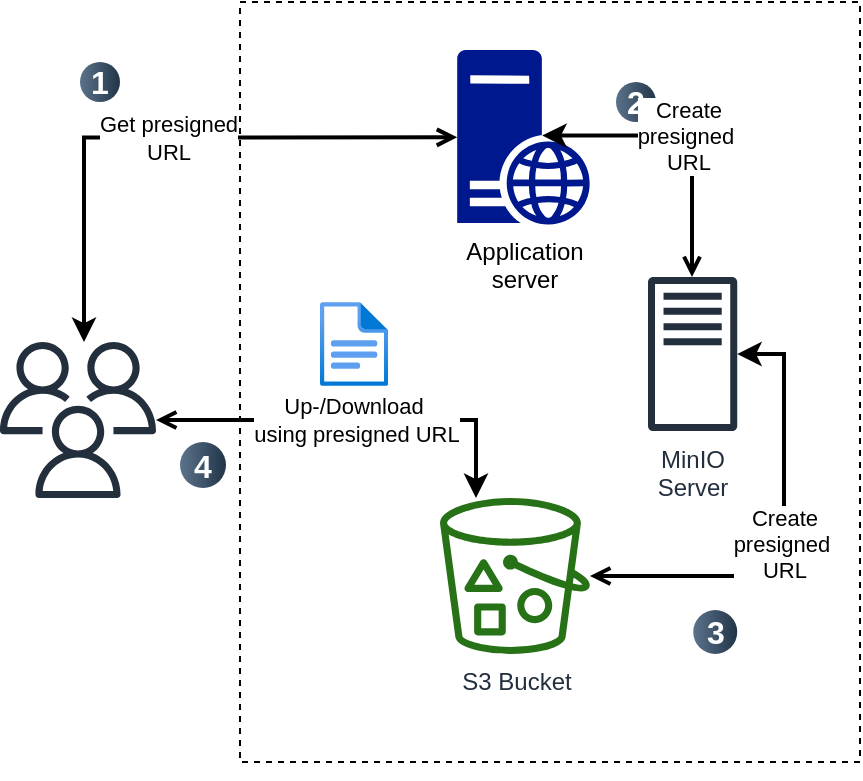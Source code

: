 <mxfile version="25.0.3">
  <diagram id="Ht1M8jgEwFfnCIfOTk4-" name="Page-1">
    <mxGraphModel dx="1382" dy="798" grid="1" gridSize="10" guides="1" tooltips="1" connect="1" arrows="1" fold="1" page="1" pageScale="1" pageWidth="1169" pageHeight="827" math="0" shadow="0">
      <root>
        <mxCell id="0" />
        <mxCell id="1" parent="0" />
        <mxCell id="UEzPUAAOIrF-is8g5C7q-107" value="" style="rounded=0;whiteSpace=wrap;html=1;labelBackgroundColor=none;fillColor=none;dashed=1;container=1;pointerEvents=0;collapsible=0;recursiveResize=0;" parent="1" vertex="1">
          <mxGeometry x="140" width="310" height="380" as="geometry" />
        </mxCell>
        <mxCell id="UEzPUAAOIrF-is8g5C7q-77" value="S3 Bucket" style="outlineConnect=0;fontColor=#232F3E;gradientColor=none;fillColor=#277116;strokeColor=none;dashed=0;verticalLabelPosition=bottom;verticalAlign=top;align=center;html=1;fontSize=12;fontStyle=0;aspect=fixed;pointerEvents=1;shape=mxgraph.aws4.bucket_with_objects;labelBackgroundColor=#ffffff;" parent="UEzPUAAOIrF-is8g5C7q-107" vertex="1">
          <mxGeometry x="100.0" y="248" width="75" height="78" as="geometry" />
        </mxCell>
        <mxCell id="si6G0FfqEptFClFJuE-w-8" value="" style="image;aspect=fixed;html=1;points=[];align=center;fontSize=12;image=img/lib/azure2/general/File.svg;" parent="UEzPUAAOIrF-is8g5C7q-107" vertex="1">
          <mxGeometry x="40" y="150" width="34.11" height="42.04" as="geometry" />
        </mxCell>
        <mxCell id="si6G0FfqEptFClFJuE-w-15" value="2" style="ellipse;whiteSpace=wrap;html=1;aspect=fixed;rotation=0;gradientColor=#223548;strokeColor=none;gradientDirection=east;fillColor=#5b738b;rounded=0;pointerEvents=0;fontFamily=Helvetica;fontSize=16;fontColor=#FFFFFF;spacingTop=4;spacingBottom=4;spacingLeft=4;spacingRight=4;points=[];fontStyle=1" parent="UEzPUAAOIrF-is8g5C7q-107" vertex="1">
          <mxGeometry x="188" y="40" width="20" height="20" as="geometry" />
        </mxCell>
        <mxCell id="si6G0FfqEptFClFJuE-w-17" value="3" style="ellipse;whiteSpace=wrap;html=1;aspect=fixed;rotation=0;gradientColor=#223548;strokeColor=none;gradientDirection=east;fillColor=#5b738b;rounded=0;pointerEvents=0;fontFamily=Helvetica;fontSize=16;fontColor=#FFFFFF;spacingTop=4;spacingBottom=4;spacingLeft=4;spacingRight=4;points=[];fontStyle=1" parent="UEzPUAAOIrF-is8g5C7q-107" vertex="1">
          <mxGeometry x="226.62" y="304" width="22" height="22" as="geometry" />
        </mxCell>
        <mxCell id="IBFdi_uYoTVCP6h0vbiH-4" value="&lt;div&gt;Application&lt;/div&gt;&lt;div&gt;server&lt;br&gt;&lt;/div&gt;" style="sketch=0;aspect=fixed;pointerEvents=1;shadow=0;dashed=0;html=1;strokeColor=none;labelPosition=center;verticalLabelPosition=bottom;verticalAlign=top;align=center;fillColor=#00188D;shape=mxgraph.mscae.enterprise.web_server" vertex="1" parent="UEzPUAAOIrF-is8g5C7q-107">
          <mxGeometry x="108.6" y="24" width="66.4" height="87.37" as="geometry" />
        </mxCell>
        <mxCell id="si6G0FfqEptFClFJuE-w-3" value="&lt;div&gt;MinIO&lt;/div&gt;&lt;div&gt;Server&lt;br&gt;&lt;/div&gt;" style="sketch=0;outlineConnect=0;fontColor=#232F3E;gradientColor=none;fillColor=#232F3D;strokeColor=none;dashed=0;verticalLabelPosition=bottom;verticalAlign=top;align=center;html=1;fontSize=12;fontStyle=0;aspect=fixed;pointerEvents=1;shape=mxgraph.aws4.traditional_server;labelBackgroundColor=#FFFFFF;" parent="UEzPUAAOIrF-is8g5C7q-107" vertex="1">
          <mxGeometry x="204" y="137.35" width="44.62" height="77.33" as="geometry" />
        </mxCell>
        <mxCell id="si6G0FfqEptFClFJuE-w-9" value="Create&lt;br&gt;presigned&amp;nbsp;&lt;br&gt;URL" style="edgeStyle=orthogonalEdgeStyle;rounded=0;orthogonalLoop=1;jettySize=auto;html=1;endArrow=open;endFill=0;strokeWidth=2;startArrow=classic;startFill=1;" parent="UEzPUAAOIrF-is8g5C7q-107" source="si6G0FfqEptFClFJuE-w-3" target="UEzPUAAOIrF-is8g5C7q-77" edge="1">
          <mxGeometry relative="1" as="geometry">
            <mxPoint x="248.44" y="222" as="sourcePoint" />
            <mxPoint x="-12" y="219" as="targetPoint" />
            <Array as="points">
              <mxPoint x="272" y="290" />
              <mxPoint x="250" y="290" />
              <mxPoint x="250" y="287" />
            </Array>
          </mxGeometry>
        </mxCell>
        <mxCell id="IBFdi_uYoTVCP6h0vbiH-6" value="Create&lt;br&gt;presigned&amp;nbsp;&lt;br&gt;URL" style="edgeStyle=orthogonalEdgeStyle;rounded=0;orthogonalLoop=1;jettySize=auto;html=1;endArrow=open;endFill=0;strokeWidth=2;startArrow=classic;startFill=1;exitX=0.64;exitY=0.49;exitDx=0;exitDy=0;exitPerimeter=0;" edge="1" parent="UEzPUAAOIrF-is8g5C7q-107" source="IBFdi_uYoTVCP6h0vbiH-4" target="si6G0FfqEptFClFJuE-w-3">
          <mxGeometry relative="1" as="geometry">
            <mxPoint x="553.44" y="155" as="sourcePoint" />
            <mxPoint x="480" y="220" as="targetPoint" />
            <Array as="points">
              <mxPoint x="226" y="67" />
            </Array>
          </mxGeometry>
        </mxCell>
        <mxCell id="si6G0FfqEptFClFJuE-w-6" value="Get presigned &lt;br&gt;URL" style="edgeStyle=orthogonalEdgeStyle;rounded=0;orthogonalLoop=1;jettySize=auto;html=1;endArrow=open;endFill=0;strokeWidth=2;startArrow=classic;startFill=1;entryX=0;entryY=0.5;entryDx=0;entryDy=0;entryPerimeter=0;" parent="UEzPUAAOIrF-is8g5C7q-107" edge="1" target="IBFdi_uYoTVCP6h0vbiH-4">
          <mxGeometry relative="1" as="geometry">
            <mxPoint x="-78" y="170" as="sourcePoint" />
            <mxPoint x="109" y="89" as="targetPoint" />
            <Array as="points">
              <mxPoint x="-78" y="68" />
            </Array>
          </mxGeometry>
        </mxCell>
        <mxCell id="UEzPUAAOIrF-is8g5C7q-106" value="Up-/Download&amp;nbsp;&lt;br&gt;using presigned URL" style="edgeStyle=orthogonalEdgeStyle;rounded=0;orthogonalLoop=1;jettySize=auto;html=1;endArrow=open;endFill=0;strokeWidth=2;startArrow=classic;startFill=1;" parent="1" source="UEzPUAAOIrF-is8g5C7q-77" target="si6G0FfqEptFClFJuE-w-2" edge="1">
          <mxGeometry relative="1" as="geometry">
            <mxPoint x="320" y="560" as="targetPoint" />
            <Array as="points">
              <mxPoint x="258" y="209" />
            </Array>
          </mxGeometry>
        </mxCell>
        <mxCell id="si6G0FfqEptFClFJuE-w-2" value="" style="sketch=0;outlineConnect=0;fontColor=#232F3E;gradientColor=none;fillColor=#232F3D;strokeColor=none;dashed=0;verticalLabelPosition=bottom;verticalAlign=top;align=center;html=1;fontSize=12;fontStyle=0;aspect=fixed;pointerEvents=1;shape=mxgraph.aws4.users;" parent="1" vertex="1">
          <mxGeometry x="20" y="170" width="78" height="78" as="geometry" />
        </mxCell>
        <mxCell id="si6G0FfqEptFClFJuE-w-11" style="edgeStyle=orthogonalEdgeStyle;rounded=0;orthogonalLoop=1;jettySize=auto;html=1;exitX=0.5;exitY=1;exitDx=0;exitDy=0;" parent="1" source="UEzPUAAOIrF-is8g5C7q-107" target="UEzPUAAOIrF-is8g5C7q-107" edge="1">
          <mxGeometry relative="1" as="geometry" />
        </mxCell>
        <mxCell id="si6G0FfqEptFClFJuE-w-13" value="1" style="ellipse;whiteSpace=wrap;html=1;aspect=fixed;rotation=0;gradientColor=#223548;strokeColor=none;gradientDirection=east;fillColor=#5b738b;rounded=0;pointerEvents=0;fontFamily=Helvetica;fontSize=16;fontColor=#FFFFFF;spacingTop=4;spacingBottom=4;spacingLeft=4;spacingRight=4;points=[];fontStyle=1" parent="1" vertex="1">
          <mxGeometry x="60" y="30" width="20" height="20" as="geometry" />
        </mxCell>
        <mxCell id="si6G0FfqEptFClFJuE-w-18" value="4" style="ellipse;whiteSpace=wrap;html=1;aspect=fixed;rotation=0;gradientColor=#223548;strokeColor=none;gradientDirection=east;fillColor=#5b738b;rounded=0;pointerEvents=0;fontFamily=Helvetica;fontSize=16;fontColor=#FFFFFF;spacingTop=4;spacingBottom=4;spacingLeft=4;spacingRight=4;points=[];fontStyle=1" parent="1" vertex="1">
          <mxGeometry x="110" y="220" width="23" height="23" as="geometry" />
        </mxCell>
        <mxCell id="si6G0FfqEptFClFJuE-w-19" style="edgeStyle=orthogonalEdgeStyle;rounded=0;orthogonalLoop=1;jettySize=auto;html=1;exitX=0.5;exitY=1;exitDx=0;exitDy=0;" parent="1" source="UEzPUAAOIrF-is8g5C7q-107" target="UEzPUAAOIrF-is8g5C7q-107" edge="1">
          <mxGeometry relative="1" as="geometry" />
        </mxCell>
      </root>
    </mxGraphModel>
  </diagram>
</mxfile>
